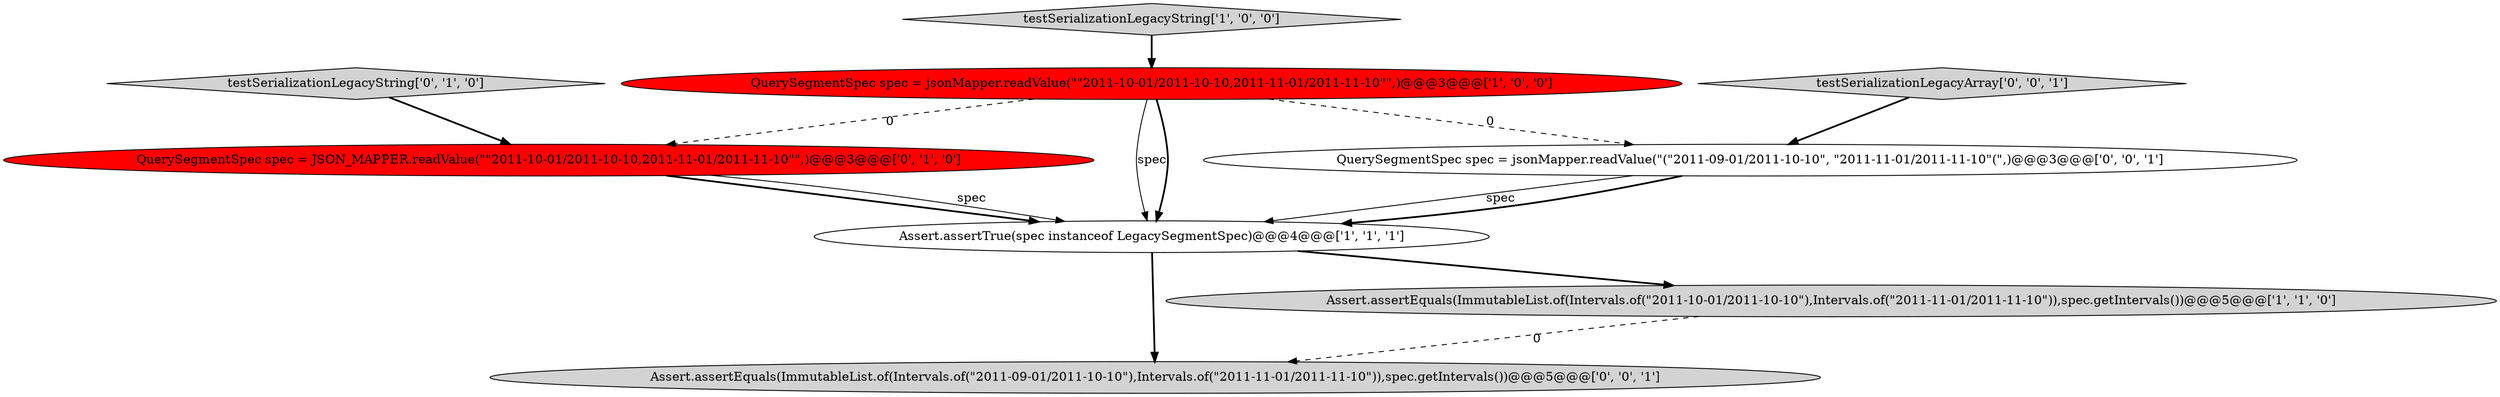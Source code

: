 digraph {
1 [style = filled, label = "testSerializationLegacyString['1', '0', '0']", fillcolor = lightgray, shape = diamond image = "AAA0AAABBB1BBB"];
7 [style = filled, label = "Assert.assertEquals(ImmutableList.of(Intervals.of(\"2011-09-01/2011-10-10\"),Intervals.of(\"2011-11-01/2011-11-10\")),spec.getIntervals())@@@5@@@['0', '0', '1']", fillcolor = lightgray, shape = ellipse image = "AAA0AAABBB3BBB"];
5 [style = filled, label = "QuerySegmentSpec spec = JSON_MAPPER.readValue(\"\"2011-10-01/2011-10-10,2011-11-01/2011-11-10\"\",)@@@3@@@['0', '1', '0']", fillcolor = red, shape = ellipse image = "AAA1AAABBB2BBB"];
2 [style = filled, label = "QuerySegmentSpec spec = jsonMapper.readValue(\"\"2011-10-01/2011-10-10,2011-11-01/2011-11-10\"\",)@@@3@@@['1', '0', '0']", fillcolor = red, shape = ellipse image = "AAA1AAABBB1BBB"];
4 [style = filled, label = "testSerializationLegacyString['0', '1', '0']", fillcolor = lightgray, shape = diamond image = "AAA0AAABBB2BBB"];
0 [style = filled, label = "Assert.assertTrue(spec instanceof LegacySegmentSpec)@@@4@@@['1', '1', '1']", fillcolor = white, shape = ellipse image = "AAA0AAABBB1BBB"];
3 [style = filled, label = "Assert.assertEquals(ImmutableList.of(Intervals.of(\"2011-10-01/2011-10-10\"),Intervals.of(\"2011-11-01/2011-11-10\")),spec.getIntervals())@@@5@@@['1', '1', '0']", fillcolor = lightgray, shape = ellipse image = "AAA0AAABBB1BBB"];
6 [style = filled, label = "QuerySegmentSpec spec = jsonMapper.readValue(\"(\"2011-09-01/2011-10-10\", \"2011-11-01/2011-11-10\"(\",)@@@3@@@['0', '0', '1']", fillcolor = white, shape = ellipse image = "AAA0AAABBB3BBB"];
8 [style = filled, label = "testSerializationLegacyArray['0', '0', '1']", fillcolor = lightgray, shape = diamond image = "AAA0AAABBB3BBB"];
2->0 [style = solid, label="spec"];
6->0 [style = solid, label="spec"];
0->3 [style = bold, label=""];
2->5 [style = dashed, label="0"];
1->2 [style = bold, label=""];
2->0 [style = bold, label=""];
6->0 [style = bold, label=""];
8->6 [style = bold, label=""];
5->0 [style = bold, label=""];
3->7 [style = dashed, label="0"];
4->5 [style = bold, label=""];
0->7 [style = bold, label=""];
5->0 [style = solid, label="spec"];
2->6 [style = dashed, label="0"];
}
